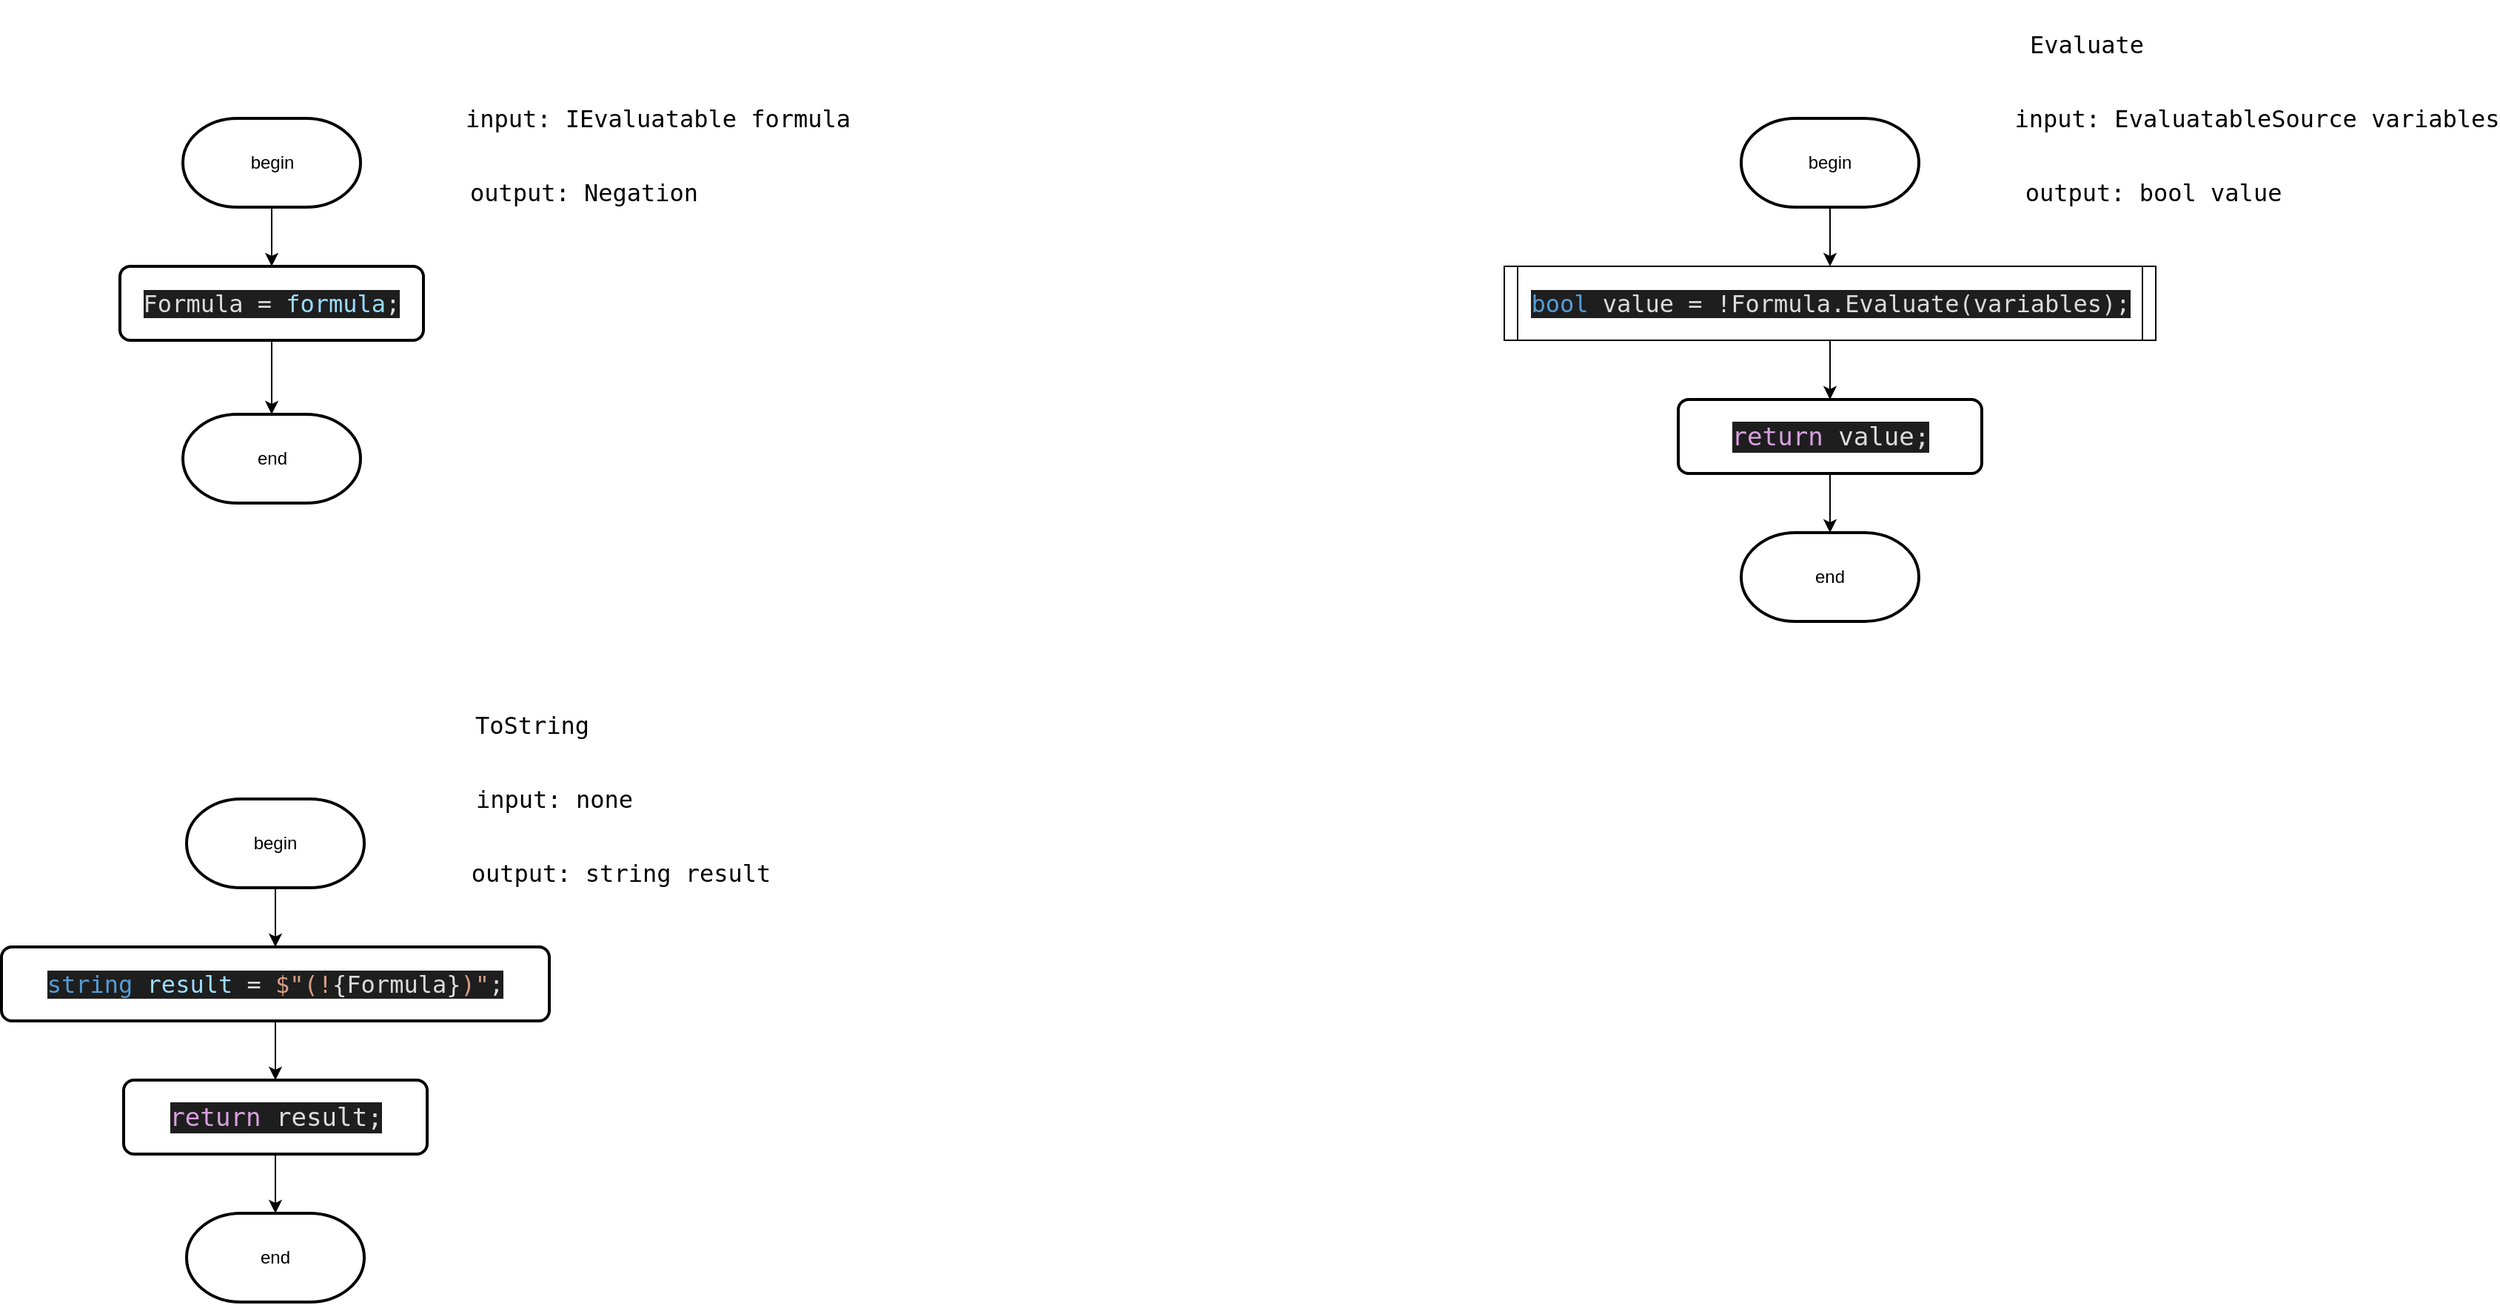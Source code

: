 <mxfile version="26.2.2">
  <diagram name="Page-1" id="NvLhf5O7GmkvqG9NA0h2">
    <mxGraphModel dx="4610" dy="3284" grid="1" gridSize="10" guides="1" tooltips="1" connect="1" arrows="1" fold="1" page="1" pageScale="1" pageWidth="850" pageHeight="1100" math="0" shadow="0">
      <root>
        <mxCell id="0" />
        <mxCell id="1" parent="0" />
        <mxCell id="ZzTrktc_uQxRz7rM2BSA-1" value="&lt;pre style=&quot;font-family: &amp;quot;JetBrains Mono&amp;quot;, monospace; font-size: 12pt;&quot;&gt;&lt;font style=&quot;color: rgb(255, 255, 255);&quot;&gt;Negation&lt;/font&gt;&lt;/pre&gt;" style="text;html=1;align=center;verticalAlign=middle;resizable=0;points=[];autosize=1;strokeColor=none;fillColor=none;" parent="1" vertex="1">
          <mxGeometry x="-437.5" y="-1030" width="90" height="60" as="geometry" />
        </mxCell>
        <mxCell id="ZzTrktc_uQxRz7rM2BSA-2" style="edgeStyle=orthogonalEdgeStyle;rounded=0;orthogonalLoop=1;jettySize=auto;html=1;exitX=0.5;exitY=1;exitDx=0;exitDy=0;exitPerimeter=0;entryX=0.5;entryY=0;entryDx=0;entryDy=0;" parent="1" source="ZzTrktc_uQxRz7rM2BSA-3" target="ZzTrktc_uQxRz7rM2BSA-5" edge="1">
          <mxGeometry relative="1" as="geometry" />
        </mxCell>
        <mxCell id="ZzTrktc_uQxRz7rM2BSA-3" value="begin" style="strokeWidth=2;html=1;shape=mxgraph.flowchart.terminator;whiteSpace=wrap;" parent="1" vertex="1">
          <mxGeometry x="-627.5" y="-950" width="120" height="60" as="geometry" />
        </mxCell>
        <mxCell id="ZzTrktc_uQxRz7rM2BSA-5" value="&lt;div style=&quot;background-color:#1e1e1e;color:#dcdcdc&quot;&gt;&lt;pre style=&quot;font-family:&#39;JetBrains Mono&#39;,monospace;font-size:12.0pt;&quot;&gt;&lt;div&gt;&lt;pre style=&quot;font-family:&#39;JetBrains Mono&#39;,monospace;font-size:12.0pt;&quot;&gt;Formula = &lt;span style=&quot;color:#9cdcfe;&quot;&gt;formula&lt;/span&gt;;&lt;/pre&gt;&lt;/div&gt;&lt;/pre&gt;&lt;/div&gt;" style="rounded=1;whiteSpace=wrap;html=1;absoluteArcSize=1;arcSize=14;strokeWidth=2;" parent="1" vertex="1">
          <mxGeometry x="-670" y="-850" width="205" height="50" as="geometry" />
        </mxCell>
        <mxCell id="ZzTrktc_uQxRz7rM2BSA-7" value="&lt;pre style=&quot;font-family: &amp;quot;JetBrains Mono&amp;quot;, monospace; font-size: 12pt;&quot;&gt;input: IEvaluatable formula&lt;/pre&gt;" style="text;html=1;align=center;verticalAlign=middle;resizable=0;points=[];autosize=1;strokeColor=none;fillColor=none;" parent="1" vertex="1">
          <mxGeometry x="-437.5" y="-980" width="260" height="60" as="geometry" />
        </mxCell>
        <mxCell id="ZzTrktc_uQxRz7rM2BSA-8" value="&lt;pre style=&quot;font-family: &amp;quot;JetBrains Mono&amp;quot;, monospace; font-size: 12pt;&quot;&gt;output: Negation&lt;/pre&gt;" style="text;html=1;align=center;verticalAlign=middle;resizable=0;points=[];autosize=1;strokeColor=none;fillColor=none;" parent="1" vertex="1">
          <mxGeometry x="-437.5" y="-930" width="160" height="60" as="geometry" />
        </mxCell>
        <mxCell id="ZzTrktc_uQxRz7rM2BSA-9" value="end" style="strokeWidth=2;html=1;shape=mxgraph.flowchart.terminator;whiteSpace=wrap;" parent="1" vertex="1">
          <mxGeometry x="-627.5" y="-750" width="120" height="60" as="geometry" />
        </mxCell>
        <mxCell id="ZzTrktc_uQxRz7rM2BSA-11" value="&lt;pre style=&quot;font-family: &amp;quot;JetBrains Mono&amp;quot;, monospace; font-size: 12pt;&quot;&gt;Evaluate&lt;/pre&gt;" style="text;html=1;align=center;verticalAlign=middle;resizable=0;points=[];autosize=1;strokeColor=none;fillColor=none;" parent="1" vertex="1">
          <mxGeometry x="612.5" y="-1030" width="90" height="60" as="geometry" />
        </mxCell>
        <mxCell id="ZzTrktc_uQxRz7rM2BSA-12" style="edgeStyle=orthogonalEdgeStyle;rounded=0;orthogonalLoop=1;jettySize=auto;html=1;exitX=0.5;exitY=1;exitDx=0;exitDy=0;exitPerimeter=0;entryX=0.5;entryY=0;entryDx=0;entryDy=0;" parent="1" source="ZzTrktc_uQxRz7rM2BSA-13" target="ZzTrktc_uQxRz7rM2BSA-25" edge="1">
          <mxGeometry relative="1" as="geometry" />
        </mxCell>
        <mxCell id="ZzTrktc_uQxRz7rM2BSA-13" value="begin" style="strokeWidth=2;html=1;shape=mxgraph.flowchart.terminator;whiteSpace=wrap;" parent="1" vertex="1">
          <mxGeometry x="425" y="-950" width="120" height="60" as="geometry" />
        </mxCell>
        <mxCell id="ZzTrktc_uQxRz7rM2BSA-14" value="&lt;pre style=&quot;font-family: &amp;quot;JetBrains Mono&amp;quot;, monospace; font-size: 12pt;&quot;&gt;input: EvaluatableSource variables&lt;/pre&gt;" style="text;html=1;align=center;verticalAlign=middle;resizable=0;points=[];autosize=1;strokeColor=none;fillColor=none;" parent="1" vertex="1">
          <mxGeometry x="612.5" y="-980" width="320" height="60" as="geometry" />
        </mxCell>
        <mxCell id="ZzTrktc_uQxRz7rM2BSA-15" value="&lt;pre style=&quot;font-family: &amp;quot;JetBrains Mono&amp;quot;, monospace; font-size: 12pt;&quot;&gt;output: bool value&lt;/pre&gt;" style="text;html=1;align=center;verticalAlign=middle;resizable=0;points=[];autosize=1;strokeColor=none;fillColor=none;" parent="1" vertex="1">
          <mxGeometry x="612.5" y="-930" width="180" height="60" as="geometry" />
        </mxCell>
        <mxCell id="ZzTrktc_uQxRz7rM2BSA-16" value="end" style="strokeWidth=2;html=1;shape=mxgraph.flowchart.terminator;whiteSpace=wrap;" parent="1" vertex="1">
          <mxGeometry x="425" y="-670" width="120" height="60" as="geometry" />
        </mxCell>
        <mxCell id="ZzTrktc_uQxRz7rM2BSA-17" value="&lt;pre style=&quot;font-family: &amp;quot;JetBrains Mono&amp;quot;, monospace; font-size: 12pt;&quot;&gt;ToString&lt;/pre&gt;" style="text;html=1;align=center;verticalAlign=middle;resizable=0;points=[];autosize=1;strokeColor=none;fillColor=none;" parent="1" vertex="1">
          <mxGeometry x="-437.5" y="-570" width="90" height="60" as="geometry" />
        </mxCell>
        <mxCell id="ZzTrktc_uQxRz7rM2BSA-18" style="edgeStyle=orthogonalEdgeStyle;rounded=0;orthogonalLoop=1;jettySize=auto;html=1;exitX=0.5;exitY=1;exitDx=0;exitDy=0;exitPerimeter=0;entryX=0.5;entryY=0;entryDx=0;entryDy=0;" parent="1" source="ZzTrktc_uQxRz7rM2BSA-19" target="ZzTrktc_uQxRz7rM2BSA-20" edge="1">
          <mxGeometry relative="1" as="geometry" />
        </mxCell>
        <mxCell id="ZzTrktc_uQxRz7rM2BSA-19" value="begin" style="strokeWidth=2;html=1;shape=mxgraph.flowchart.terminator;whiteSpace=wrap;" parent="1" vertex="1">
          <mxGeometry x="-625" y="-490" width="120" height="60" as="geometry" />
        </mxCell>
        <mxCell id="33dVTtdk3FeUhnSl2qy9-7" style="edgeStyle=orthogonalEdgeStyle;rounded=0;orthogonalLoop=1;jettySize=auto;html=1;exitX=0.5;exitY=1;exitDx=0;exitDy=0;" edge="1" parent="1" source="ZzTrktc_uQxRz7rM2BSA-20" target="33dVTtdk3FeUhnSl2qy9-5">
          <mxGeometry relative="1" as="geometry" />
        </mxCell>
        <mxCell id="ZzTrktc_uQxRz7rM2BSA-20" value="&lt;div style=&quot;background-color: rgb(30, 30, 30); color: rgb(220, 220, 220);&quot;&gt;&lt;pre style=&quot;font-family:&#39;JetBrains Mono&#39;,monospace;font-size:12.0pt;&quot;&gt;&lt;pre style=&quot;font-family:&#39;JetBrains Mono&#39;,monospace;font-size:12.0pt;&quot;&gt;&lt;pre style=&quot;font-family:&#39;JetBrains Mono&#39;,monospace;font-size:12.0pt;&quot;&gt;&lt;div&gt;&lt;pre style=&quot;font-family:&#39;JetBrains Mono&#39;,monospace;font-size:12.0pt;&quot;&gt;&lt;span style=&quot;color:#569cd6;&quot;&gt;string &lt;/span&gt;&lt;span style=&quot;color:#9cdcfe;&quot;&gt;result &lt;/span&gt;= &lt;span style=&quot;color:#d69d85;&quot;&gt;$&quot;(!&lt;/span&gt;{Formula}&lt;span style=&quot;color:#d69d85;&quot;&gt;)&quot;&lt;/span&gt;;&lt;/pre&gt;&lt;/div&gt;&lt;/pre&gt;&lt;/pre&gt;&lt;/pre&gt;&lt;/div&gt;" style="rounded=1;whiteSpace=wrap;html=1;absoluteArcSize=1;arcSize=14;strokeWidth=2;" parent="1" vertex="1">
          <mxGeometry x="-750" y="-390" width="370" height="50" as="geometry" />
        </mxCell>
        <mxCell id="ZzTrktc_uQxRz7rM2BSA-21" value="&lt;pre style=&quot;font-family: &amp;quot;JetBrains Mono&amp;quot;, monospace; font-size: 12pt;&quot;&gt;input: none&lt;/pre&gt;" style="text;html=1;align=center;verticalAlign=middle;resizable=0;points=[];autosize=1;strokeColor=none;fillColor=none;" parent="1" vertex="1">
          <mxGeometry x="-437.5" y="-520" width="120" height="60" as="geometry" />
        </mxCell>
        <mxCell id="ZzTrktc_uQxRz7rM2BSA-22" value="&lt;pre style=&quot;font-family: &amp;quot;JetBrains Mono&amp;quot;, monospace; font-size: 12pt;&quot;&gt;output: string result&lt;/pre&gt;" style="text;html=1;align=center;verticalAlign=middle;resizable=0;points=[];autosize=1;strokeColor=none;fillColor=none;" parent="1" vertex="1">
          <mxGeometry x="-437.5" y="-470" width="210" height="60" as="geometry" />
        </mxCell>
        <mxCell id="ZzTrktc_uQxRz7rM2BSA-23" value="end" style="strokeWidth=2;html=1;shape=mxgraph.flowchart.terminator;whiteSpace=wrap;" parent="1" vertex="1">
          <mxGeometry x="-625" y="-210" width="120" height="60" as="geometry" />
        </mxCell>
        <mxCell id="33dVTtdk3FeUhnSl2qy9-2" style="edgeStyle=orthogonalEdgeStyle;rounded=0;orthogonalLoop=1;jettySize=auto;html=1;exitX=0.5;exitY=1;exitDx=0;exitDy=0;" edge="1" parent="1" source="ZzTrktc_uQxRz7rM2BSA-25" target="33dVTtdk3FeUhnSl2qy9-1">
          <mxGeometry relative="1" as="geometry" />
        </mxCell>
        <mxCell id="ZzTrktc_uQxRz7rM2BSA-25" value="&lt;pre style=&quot;color: rgb(220, 220, 220); font-size: 12pt; background-color: rgb(30, 30, 30); font-family: &amp;quot;JetBrains Mono&amp;quot;, monospace;&quot;&gt;&lt;div&gt;&lt;pre style=&quot;font-family:&#39;JetBrains Mono&#39;,monospace;font-size:12.0pt;&quot;&gt;&lt;span style=&quot;color:#569cd6;&quot;&gt;bool &lt;/span&gt;value = !Formula.Evaluate(variables);&lt;/pre&gt;&lt;/div&gt;&lt;/pre&gt;" style="shape=process;whiteSpace=wrap;html=1;backgroundOutline=1;size=0.02;" parent="1" vertex="1">
          <mxGeometry x="265" y="-850" width="440" height="50" as="geometry" />
        </mxCell>
        <mxCell id="ZzTrktc_uQxRz7rM2BSA-27" style="edgeStyle=orthogonalEdgeStyle;rounded=0;orthogonalLoop=1;jettySize=auto;html=1;exitX=0.5;exitY=1;exitDx=0;exitDy=0;entryX=0.5;entryY=0;entryDx=0;entryDy=0;entryPerimeter=0;" parent="1" source="ZzTrktc_uQxRz7rM2BSA-5" target="ZzTrktc_uQxRz7rM2BSA-9" edge="1">
          <mxGeometry relative="1" as="geometry" />
        </mxCell>
        <mxCell id="33dVTtdk3FeUhnSl2qy9-1" value="&lt;div style=&quot;background-color:#1e1e1e;color:#dcdcdc&quot;&gt;&lt;pre style=&quot;font-family:&#39;JetBrains Mono&#39;,monospace;font-size:12.0pt;&quot;&gt;&lt;pre style=&quot;font-family:&#39;JetBrains Mono&#39;,monospace;font-size:12.0pt;&quot;&gt;&lt;div&gt;&lt;pre style=&quot;font-family:&#39;JetBrains Mono&#39;,monospace;font-size:12.8pt;&quot;&gt;&lt;span style=&quot;color:#d8a0df;&quot;&gt;return &lt;/span&gt;value;&lt;/pre&gt;&lt;/div&gt;&lt;/pre&gt;&lt;/pre&gt;&lt;/div&gt;" style="rounded=1;whiteSpace=wrap;html=1;absoluteArcSize=1;arcSize=14;strokeWidth=2;" vertex="1" parent="1">
          <mxGeometry x="382.5" y="-760" width="205" height="50" as="geometry" />
        </mxCell>
        <mxCell id="33dVTtdk3FeUhnSl2qy9-3" style="edgeStyle=orthogonalEdgeStyle;rounded=0;orthogonalLoop=1;jettySize=auto;html=1;exitX=0.5;exitY=1;exitDx=0;exitDy=0;entryX=0.5;entryY=0;entryDx=0;entryDy=0;entryPerimeter=0;" edge="1" parent="1" source="33dVTtdk3FeUhnSl2qy9-1" target="ZzTrktc_uQxRz7rM2BSA-16">
          <mxGeometry relative="1" as="geometry" />
        </mxCell>
        <mxCell id="33dVTtdk3FeUhnSl2qy9-8" style="edgeStyle=orthogonalEdgeStyle;rounded=0;orthogonalLoop=1;jettySize=auto;html=1;exitX=0.5;exitY=1;exitDx=0;exitDy=0;" edge="1" parent="1" source="33dVTtdk3FeUhnSl2qy9-5" target="ZzTrktc_uQxRz7rM2BSA-23">
          <mxGeometry relative="1" as="geometry" />
        </mxCell>
        <mxCell id="33dVTtdk3FeUhnSl2qy9-5" value="&lt;div style=&quot;background-color:#1e1e1e;color:#dcdcdc&quot;&gt;&lt;pre style=&quot;font-family:&#39;JetBrains Mono&#39;,monospace;font-size:12.0pt;&quot;&gt;&lt;pre style=&quot;font-family:&#39;JetBrains Mono&#39;,monospace;font-size:12.0pt;&quot;&gt;&lt;pre style=&quot;font-family:&#39;JetBrains Mono&#39;,monospace;font-size:12.8pt;&quot;&gt;&lt;span style=&quot;color:#d8a0df;&quot;&gt;return &lt;/span&gt;result;&lt;br&gt;&lt;/pre&gt;&lt;/pre&gt;&lt;/pre&gt;&lt;/div&gt;" style="rounded=1;whiteSpace=wrap;html=1;absoluteArcSize=1;arcSize=14;strokeWidth=2;" vertex="1" parent="1">
          <mxGeometry x="-667.5" y="-300" width="205" height="50" as="geometry" />
        </mxCell>
      </root>
    </mxGraphModel>
  </diagram>
</mxfile>
